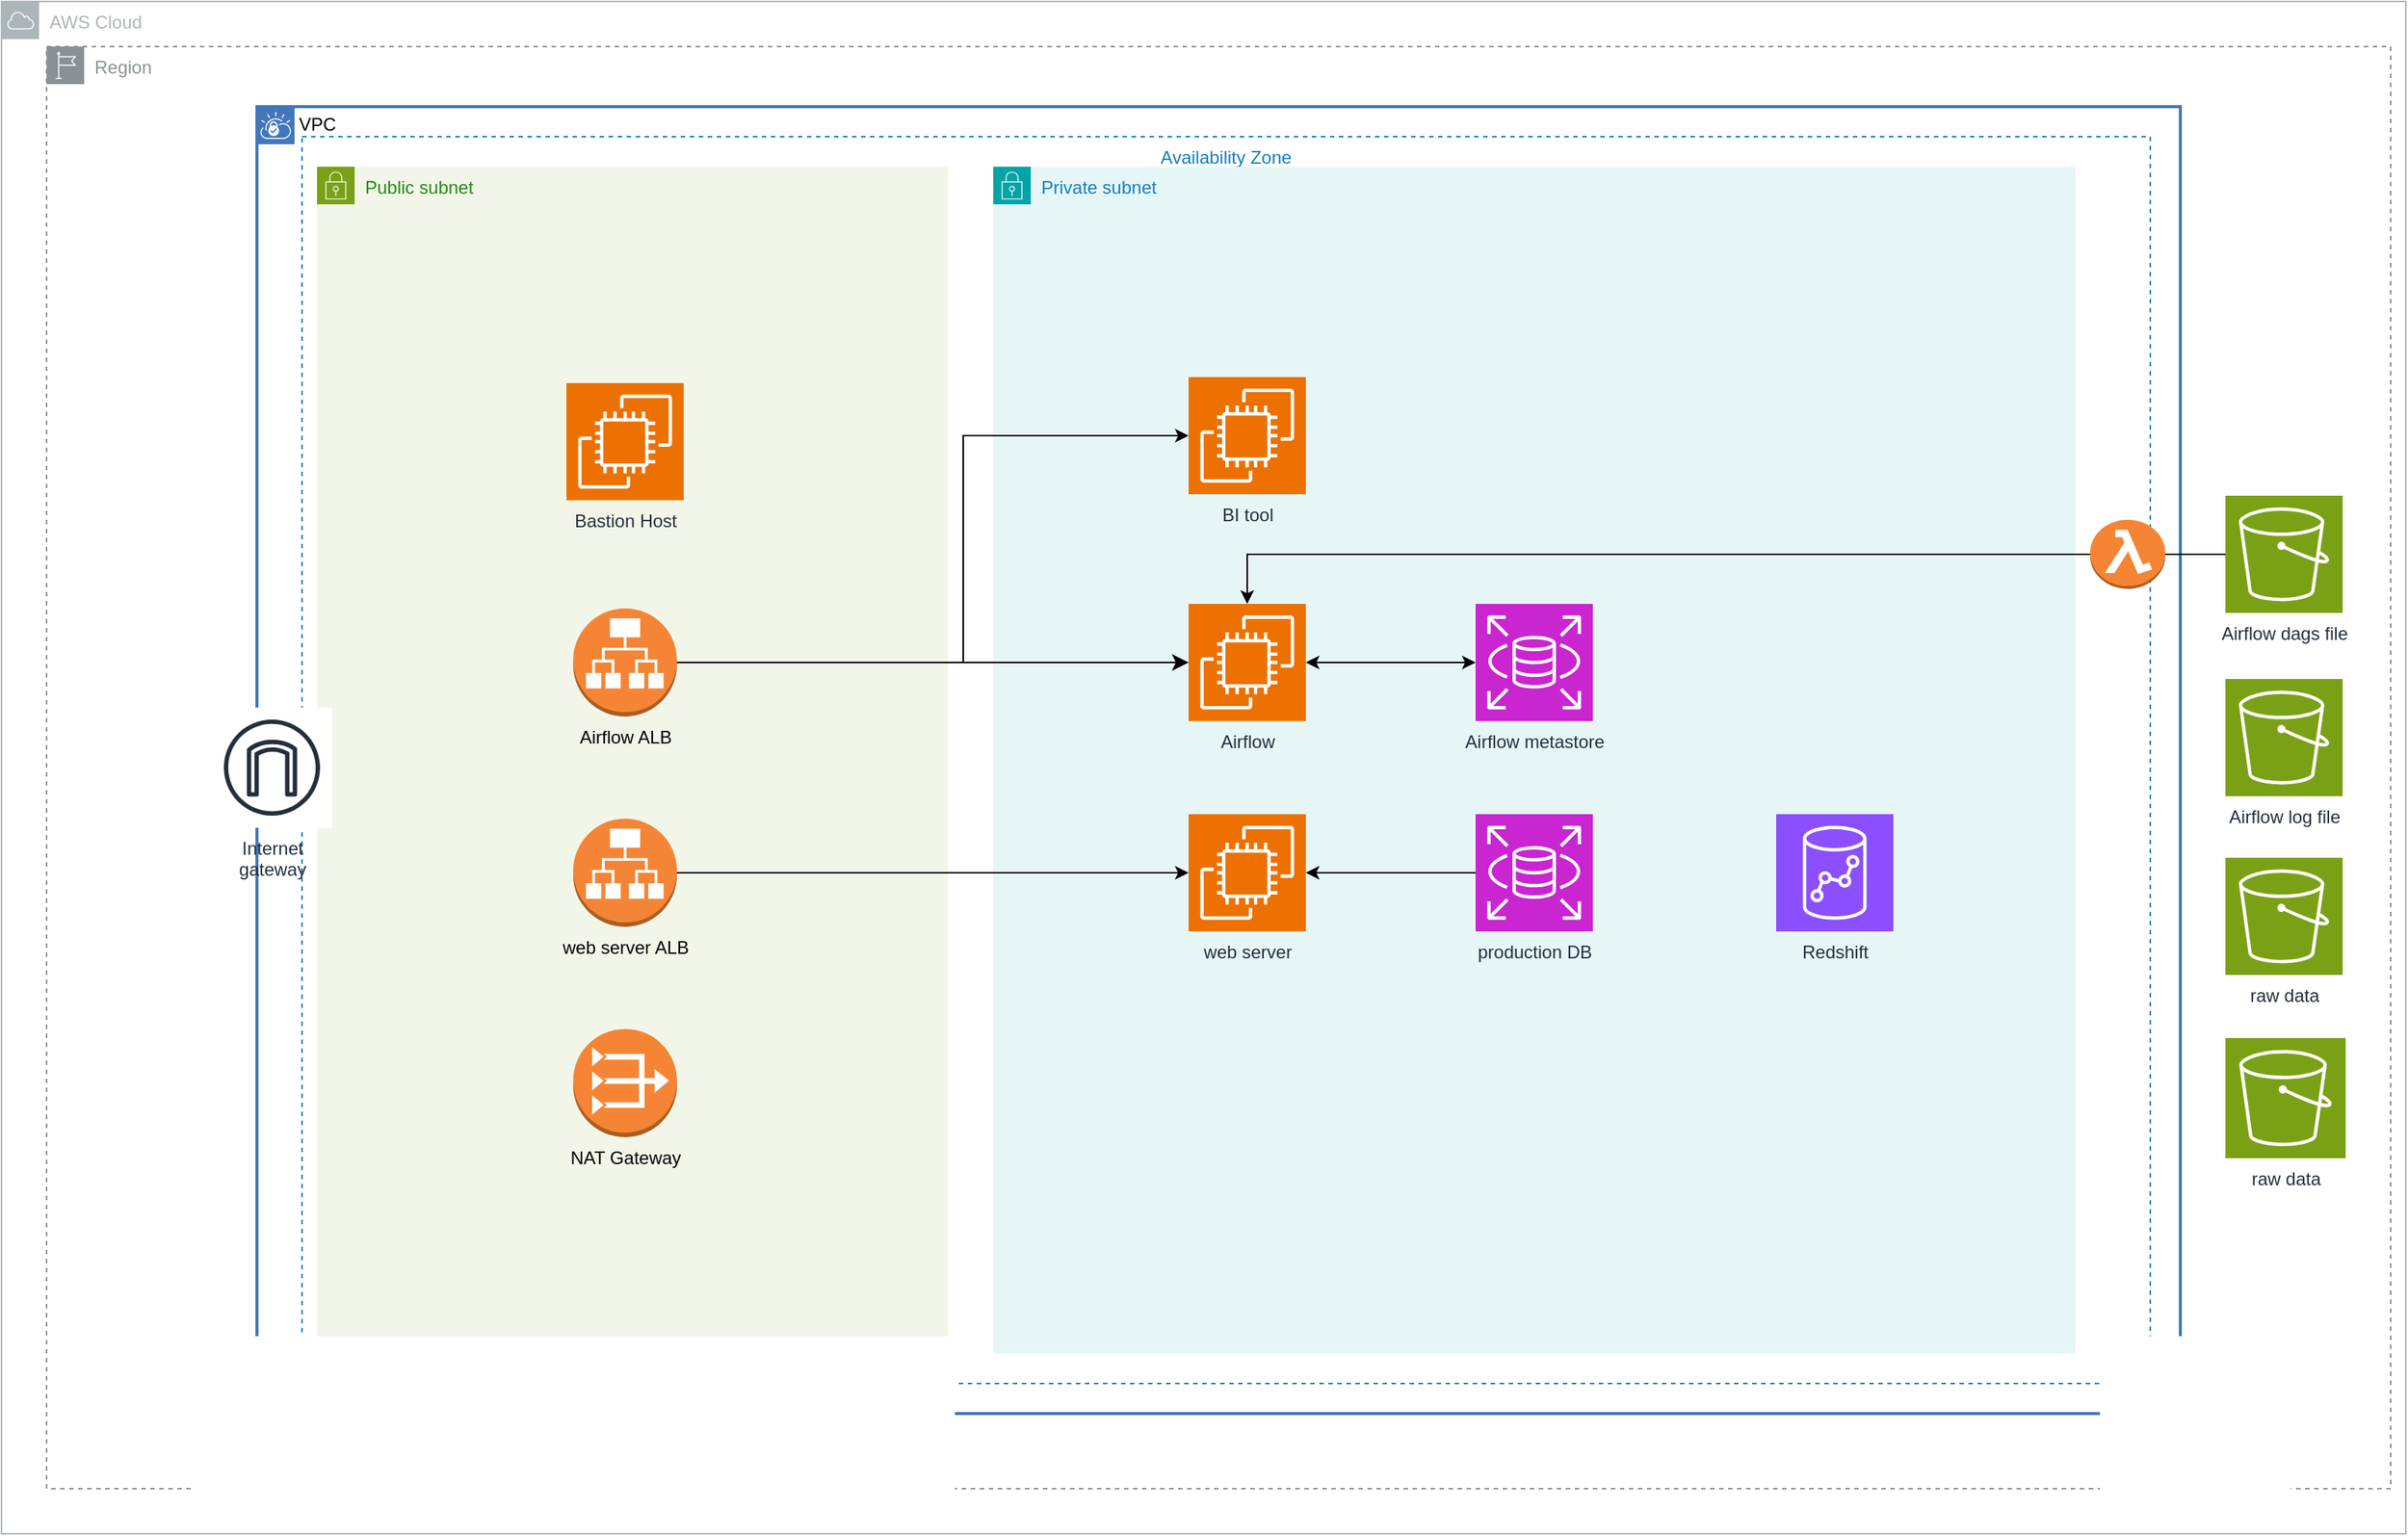 <mxfile version="24.7.8">
  <diagram name="페이지-1" id="6lUCe_v6X9mJIw6cbC5I">
    <mxGraphModel dx="1793" dy="1520" grid="1" gridSize="10" guides="1" tooltips="1" connect="1" arrows="1" fold="1" page="1" pageScale="1" pageWidth="827" pageHeight="1169" math="0" shadow="0">
      <root>
        <mxCell id="0" />
        <mxCell id="1" parent="0" />
        <mxCell id="QU1-9Xz_c85mlIL20-NH-65" value="VPC" style="shape=mxgraph.ibm.box;prType=vpc;fontStyle=0;verticalAlign=top;align=left;spacingLeft=32;spacingTop=4;fillColor=none;rounded=0;whiteSpace=wrap;html=1;strokeColor=#4376BB;strokeWidth=2;dashed=0;container=1;spacing=-4;collapsible=0;expand=0;recursiveResize=0;" parent="1" vertex="1">
          <mxGeometry x="200" y="180" width="1280" height="870" as="geometry" />
        </mxCell>
        <mxCell id="QU1-9Xz_c85mlIL20-NH-64" value="Availability Zone" style="fillColor=none;strokeColor=#147EBA;dashed=1;verticalAlign=top;fontStyle=0;fontColor=#147EBA;whiteSpace=wrap;html=1;" parent="1" vertex="1">
          <mxGeometry x="230" y="200" width="1230" height="830" as="geometry" />
        </mxCell>
        <mxCell id="QU1-9Xz_c85mlIL20-NH-62" value="AWS Cloud" style="sketch=0;outlineConnect=0;gradientColor=none;html=1;whiteSpace=wrap;fontSize=12;fontStyle=0;shape=mxgraph.aws4.group;grIcon=mxgraph.aws4.group_aws_cloud;strokeColor=#AAB7B8;fillColor=none;verticalAlign=top;align=left;spacingLeft=30;fontColor=#AAB7B8;dashed=0;" parent="1" vertex="1">
          <mxGeometry x="30" y="110" width="1600" height="1020" as="geometry" />
        </mxCell>
        <mxCell id="QU1-9Xz_c85mlIL20-NH-19" value="Region" style="sketch=0;outlineConnect=0;gradientColor=none;html=1;whiteSpace=wrap;fontSize=12;fontStyle=0;shape=mxgraph.aws4.group;grIcon=mxgraph.aws4.group_region;strokeColor=#879196;fillColor=none;verticalAlign=top;align=left;spacingLeft=30;fontColor=#879196;dashed=1;" parent="1" vertex="1">
          <mxGeometry x="60" y="140" width="1560" height="960" as="geometry" />
        </mxCell>
        <mxCell id="QU1-9Xz_c85mlIL20-NH-9" value="Public subnet" style="points=[[0,0],[0.25,0],[0.5,0],[0.75,0],[1,0],[1,0.25],[1,0.5],[1,0.75],[1,1],[0.75,1],[0.5,1],[0.25,1],[0,1],[0,0.75],[0,0.5],[0,0.25]];outlineConnect=0;gradientColor=none;html=1;whiteSpace=wrap;fontSize=12;fontStyle=0;container=1;pointerEvents=0;collapsible=0;recursiveResize=0;shape=mxgraph.aws4.group;grIcon=mxgraph.aws4.group_security_group;grStroke=0;strokeColor=#7AA116;fillColor=#F2F6E8;verticalAlign=top;align=left;spacingLeft=30;fontColor=#248814;dashed=0;" parent="1" vertex="1">
          <mxGeometry x="240" y="220" width="420" height="790" as="geometry" />
        </mxCell>
        <mxCell id="QU1-9Xz_c85mlIL20-NH-6" value="NAT Gateway" style="outlineConnect=0;dashed=0;verticalLabelPosition=bottom;verticalAlign=top;align=center;html=1;shape=mxgraph.aws3.vpc_nat_gateway;fillColor=#F58534;gradientColor=none;" parent="QU1-9Xz_c85mlIL20-NH-9" vertex="1">
          <mxGeometry x="170.5" y="574" width="69" height="72" as="geometry" />
        </mxCell>
        <mxCell id="QU1-9Xz_c85mlIL20-NH-5" value="web server ALB" style="outlineConnect=0;dashed=0;verticalLabelPosition=bottom;verticalAlign=top;align=center;html=1;shape=mxgraph.aws3.application_load_balancer;fillColor=#F58536;gradientColor=none;" parent="QU1-9Xz_c85mlIL20-NH-9" vertex="1">
          <mxGeometry x="170.5" y="434" width="69" height="72" as="geometry" />
        </mxCell>
        <mxCell id="QU1-9Xz_c85mlIL20-NH-4" value="Airflow ALB" style="outlineConnect=0;dashed=0;verticalLabelPosition=bottom;verticalAlign=top;align=center;html=1;shape=mxgraph.aws3.application_load_balancer;fillColor=#F58534;gradientColor=none;" parent="QU1-9Xz_c85mlIL20-NH-9" vertex="1">
          <mxGeometry x="170.5" y="294" width="69" height="72" as="geometry" />
        </mxCell>
        <mxCell id="QU1-9Xz_c85mlIL20-NH-3" value="Bastion Host" style="sketch=0;points=[[0,0,0],[0.25,0,0],[0.5,0,0],[0.75,0,0],[1,0,0],[0,1,0],[0.25,1,0],[0.5,1,0],[0.75,1,0],[1,1,0],[0,0.25,0],[0,0.5,0],[0,0.75,0],[1,0.25,0],[1,0.5,0],[1,0.75,0]];outlineConnect=0;fontColor=#232F3E;fillColor=#ED7100;strokeColor=#ffffff;dashed=0;verticalLabelPosition=bottom;verticalAlign=top;align=center;html=1;fontSize=12;fontStyle=0;aspect=fixed;shape=mxgraph.aws4.resourceIcon;resIcon=mxgraph.aws4.ec2;" parent="QU1-9Xz_c85mlIL20-NH-9" vertex="1">
          <mxGeometry x="166" y="144" width="78" height="78" as="geometry" />
        </mxCell>
        <mxCell id="QU1-9Xz_c85mlIL20-NH-38" value="Internet&#xa;gateway" style="sketch=0;outlineConnect=0;fontColor=#232F3E;gradientColor=none;strokeColor=#232F3E;fillColor=#ffffff;dashed=0;verticalLabelPosition=bottom;verticalAlign=top;align=center;html=1;fontSize=12;fontStyle=0;aspect=fixed;shape=mxgraph.aws4.resourceIcon;resIcon=mxgraph.aws4.internet_gateway;" parent="QU1-9Xz_c85mlIL20-NH-9" vertex="1">
          <mxGeometry x="-70" y="360" width="80" height="80" as="geometry" />
        </mxCell>
        <mxCell id="QU1-9Xz_c85mlIL20-NH-10" value="Private subnet" style="points=[[0,0],[0.25,0],[0.5,0],[0.75,0],[1,0],[1,0.25],[1,0.5],[1,0.75],[1,1],[0.75,1],[0.5,1],[0.25,1],[0,1],[0,0.75],[0,0.5],[0,0.25]];outlineConnect=0;gradientColor=none;html=1;whiteSpace=wrap;fontSize=12;fontStyle=0;container=1;pointerEvents=0;collapsible=0;recursiveResize=0;shape=mxgraph.aws4.group;grIcon=mxgraph.aws4.group_security_group;grStroke=0;strokeColor=#00A4A6;fillColor=#E6F6F7;verticalAlign=top;align=left;spacingLeft=30;fontColor=#147EBA;dashed=0;" parent="1" vertex="1">
          <mxGeometry x="690" y="220" width="720" height="790" as="geometry" />
        </mxCell>
        <mxCell id="QU1-9Xz_c85mlIL20-NH-11" value="Airflow" style="sketch=0;points=[[0,0,0],[0.25,0,0],[0.5,0,0],[0.75,0,0],[1,0,0],[0,1,0],[0.25,1,0],[0.5,1,0],[0.75,1,0],[1,1,0],[0,0.25,0],[0,0.5,0],[0,0.75,0],[1,0.25,0],[1,0.5,0],[1,0.75,0]];outlineConnect=0;fontColor=#232F3E;fillColor=#ED7100;strokeColor=#ffffff;dashed=0;verticalLabelPosition=bottom;verticalAlign=top;align=center;html=1;fontSize=12;fontStyle=0;aspect=fixed;shape=mxgraph.aws4.resourceIcon;resIcon=mxgraph.aws4.ec2;" parent="QU1-9Xz_c85mlIL20-NH-10" vertex="1">
          <mxGeometry x="130" y="291" width="78" height="78" as="geometry" />
        </mxCell>
        <mxCell id="QU1-9Xz_c85mlIL20-NH-14" value="web server" style="sketch=0;points=[[0,0,0],[0.25,0,0],[0.5,0,0],[0.75,0,0],[1,0,0],[0,1,0],[0.25,1,0],[0.5,1,0],[0.75,1,0],[1,1,0],[0,0.25,0],[0,0.5,0],[0,0.75,0],[1,0.25,0],[1,0.5,0],[1,0.75,0]];outlineConnect=0;fontColor=#232F3E;fillColor=#ED7100;strokeColor=#ffffff;dashed=0;verticalLabelPosition=bottom;verticalAlign=top;align=center;html=1;fontSize=12;fontStyle=0;aspect=fixed;shape=mxgraph.aws4.resourceIcon;resIcon=mxgraph.aws4.ec2;" parent="QU1-9Xz_c85mlIL20-NH-10" vertex="1">
          <mxGeometry x="130" y="431" width="78" height="78" as="geometry" />
        </mxCell>
        <mxCell id="QU1-9Xz_c85mlIL20-NH-15" value="Airflow metastore" style="sketch=0;points=[[0,0,0],[0.25,0,0],[0.5,0,0],[0.75,0,0],[1,0,0],[0,1,0],[0.25,1,0],[0.5,1,0],[0.75,1,0],[1,1,0],[0,0.25,0],[0,0.5,0],[0,0.75,0],[1,0.25,0],[1,0.5,0],[1,0.75,0]];outlineConnect=0;fontColor=#232F3E;fillColor=#C925D1;strokeColor=#ffffff;dashed=0;verticalLabelPosition=bottom;verticalAlign=top;align=center;html=1;fontSize=12;fontStyle=0;aspect=fixed;shape=mxgraph.aws4.resourceIcon;resIcon=mxgraph.aws4.rds;" parent="QU1-9Xz_c85mlIL20-NH-10" vertex="1">
          <mxGeometry x="321" y="291" width="78" height="78" as="geometry" />
        </mxCell>
        <mxCell id="QU1-9Xz_c85mlIL20-NH-17" value="production DB" style="sketch=0;points=[[0,0,0],[0.25,0,0],[0.5,0,0],[0.75,0,0],[1,0,0],[0,1,0],[0.25,1,0],[0.5,1,0],[0.75,1,0],[1,1,0],[0,0.25,0],[0,0.5,0],[0,0.75,0],[1,0.25,0],[1,0.5,0],[1,0.75,0]];outlineConnect=0;fontColor=#232F3E;fillColor=#C925D1;strokeColor=#ffffff;dashed=0;verticalLabelPosition=bottom;verticalAlign=top;align=center;html=1;fontSize=12;fontStyle=0;aspect=fixed;shape=mxgraph.aws4.resourceIcon;resIcon=mxgraph.aws4.rds;" parent="QU1-9Xz_c85mlIL20-NH-10" vertex="1">
          <mxGeometry x="321" y="431" width="78" height="78" as="geometry" />
        </mxCell>
        <mxCell id="QU1-9Xz_c85mlIL20-NH-18" value="Redshift" style="sketch=0;points=[[0,0,0],[0.25,0,0],[0.5,0,0],[0.75,0,0],[1,0,0],[0,1,0],[0.25,1,0],[0.5,1,0],[0.75,1,0],[1,1,0],[0,0.25,0],[0,0.5,0],[0,0.75,0],[1,0.25,0],[1,0.5,0],[1,0.75,0]];outlineConnect=0;fontColor=#232F3E;fillColor=#8C4FFF;strokeColor=#ffffff;dashed=0;verticalLabelPosition=bottom;verticalAlign=top;align=center;html=1;fontSize=12;fontStyle=0;aspect=fixed;shape=mxgraph.aws4.resourceIcon;resIcon=mxgraph.aws4.redshift;" parent="QU1-9Xz_c85mlIL20-NH-10" vertex="1">
          <mxGeometry x="521" y="431" width="78" height="78" as="geometry" />
        </mxCell>
        <mxCell id="QU1-9Xz_c85mlIL20-NH-13" value="BI tool" style="sketch=0;points=[[0,0,0],[0.25,0,0],[0.5,0,0],[0.75,0,0],[1,0,0],[0,1,0],[0.25,1,0],[0.5,1,0],[0.75,1,0],[1,1,0],[0,0.25,0],[0,0.5,0],[0,0.75,0],[1,0.25,0],[1,0.5,0],[1,0.75,0]];outlineConnect=0;fontColor=#232F3E;fillColor=#ED7100;strokeColor=#ffffff;dashed=0;verticalLabelPosition=bottom;verticalAlign=top;align=center;html=1;fontSize=12;fontStyle=0;aspect=fixed;shape=mxgraph.aws4.resourceIcon;resIcon=mxgraph.aws4.ec2;" parent="QU1-9Xz_c85mlIL20-NH-10" vertex="1">
          <mxGeometry x="130" y="140" width="78" height="78" as="geometry" />
        </mxCell>
        <mxCell id="QU1-9Xz_c85mlIL20-NH-43" style="edgeStyle=orthogonalEdgeStyle;rounded=0;orthogonalLoop=1;jettySize=auto;html=1;exitX=0;exitY=0.5;exitDx=0;exitDy=0;exitPerimeter=0;entryX=1;entryY=0.5;entryDx=0;entryDy=0;entryPerimeter=0;" parent="QU1-9Xz_c85mlIL20-NH-10" source="QU1-9Xz_c85mlIL20-NH-17" target="QU1-9Xz_c85mlIL20-NH-14" edge="1">
          <mxGeometry relative="1" as="geometry" />
        </mxCell>
        <mxCell id="QU1-9Xz_c85mlIL20-NH-54" value="" style="endArrow=classic;startArrow=classic;html=1;rounded=0;" parent="QU1-9Xz_c85mlIL20-NH-10" source="QU1-9Xz_c85mlIL20-NH-11" target="QU1-9Xz_c85mlIL20-NH-15" edge="1">
          <mxGeometry width="50" height="50" relative="1" as="geometry">
            <mxPoint x="510" y="440" as="sourcePoint" />
            <mxPoint x="560" y="390" as="targetPoint" />
          </mxGeometry>
        </mxCell>
        <mxCell id="QU1-9Xz_c85mlIL20-NH-26" style="edgeStyle=orthogonalEdgeStyle;rounded=0;orthogonalLoop=1;jettySize=auto;html=1;exitX=1;exitY=0.5;exitDx=0;exitDy=0;exitPerimeter=0;entryX=0;entryY=0.5;entryDx=0;entryDy=0;entryPerimeter=0;" parent="1" source="QU1-9Xz_c85mlIL20-NH-5" target="QU1-9Xz_c85mlIL20-NH-14" edge="1">
          <mxGeometry relative="1" as="geometry" />
        </mxCell>
        <mxCell id="QU1-9Xz_c85mlIL20-NH-40" style="edgeStyle=orthogonalEdgeStyle;rounded=0;orthogonalLoop=1;jettySize=auto;html=1;exitX=1;exitY=0.5;exitDx=0;exitDy=0;exitPerimeter=0;entryX=0;entryY=0.5;entryDx=0;entryDy=0;entryPerimeter=0;" parent="1" source="QU1-9Xz_c85mlIL20-NH-4" target="QU1-9Xz_c85mlIL20-NH-13" edge="1">
          <mxGeometry relative="1" as="geometry">
            <Array as="points">
              <mxPoint x="670" y="550" />
              <mxPoint x="670" y="399" />
            </Array>
          </mxGeometry>
        </mxCell>
        <mxCell id="QU1-9Xz_c85mlIL20-NH-46" value="raw data" style="sketch=0;points=[[0,0,0],[0.25,0,0],[0.5,0,0],[0.75,0,0],[1,0,0],[0,1,0],[0.25,1,0],[0.5,1,0],[0.75,1,0],[1,1,0],[0,0.25,0],[0,0.5,0],[0,0.75,0],[1,0.25,0],[1,0.5,0],[1,0.75,0]];outlineConnect=0;fontColor=#232F3E;fillColor=#7AA116;strokeColor=#ffffff;dashed=0;verticalLabelPosition=bottom;verticalAlign=top;align=center;html=1;fontSize=12;fontStyle=0;aspect=fixed;shape=mxgraph.aws4.resourceIcon;resIcon=mxgraph.aws4.s3;" parent="1" vertex="1">
          <mxGeometry x="1510" y="800" width="80" height="80" as="geometry" />
        </mxCell>
        <mxCell id="QU1-9Xz_c85mlIL20-NH-67" style="edgeStyle=orthogonalEdgeStyle;rounded=0;orthogonalLoop=1;jettySize=auto;html=1;exitX=0;exitY=0.5;exitDx=0;exitDy=0;exitPerimeter=0;entryX=0.5;entryY=0;entryDx=0;entryDy=0;entryPerimeter=0;" parent="1" source="QU1-9Xz_c85mlIL20-NH-47" target="QU1-9Xz_c85mlIL20-NH-11" edge="1">
          <mxGeometry relative="1" as="geometry" />
        </mxCell>
        <mxCell id="QU1-9Xz_c85mlIL20-NH-47" value="Airflow dags file" style="sketch=0;points=[[0,0,0],[0.25,0,0],[0.5,0,0],[0.75,0,0],[1,0,0],[0,1,0],[0.25,1,0],[0.5,1,0],[0.75,1,0],[1,1,0],[0,0.25,0],[0,0.5,0],[0,0.75,0],[1,0.25,0],[1,0.5,0],[1,0.75,0]];outlineConnect=0;fontColor=#232F3E;fillColor=#7AA116;strokeColor=#ffffff;dashed=0;verticalLabelPosition=bottom;verticalAlign=top;align=center;html=1;fontSize=12;fontStyle=0;aspect=fixed;shape=mxgraph.aws4.resourceIcon;resIcon=mxgraph.aws4.s3;" parent="1" vertex="1">
          <mxGeometry x="1510" y="439" width="78" height="78" as="geometry" />
        </mxCell>
        <mxCell id="QU1-9Xz_c85mlIL20-NH-48" value="Airflow log file" style="sketch=0;points=[[0,0,0],[0.25,0,0],[0.5,0,0],[0.75,0,0],[1,0,0],[0,1,0],[0.25,1,0],[0.5,1,0],[0.75,1,0],[1,1,0],[0,0.25,0],[0,0.5,0],[0,0.75,0],[1,0.25,0],[1,0.5,0],[1,0.75,0]];outlineConnect=0;fontColor=#232F3E;fillColor=#7AA116;strokeColor=#ffffff;dashed=0;verticalLabelPosition=bottom;verticalAlign=top;align=center;html=1;fontSize=12;fontStyle=0;aspect=fixed;shape=mxgraph.aws4.resourceIcon;resIcon=mxgraph.aws4.s3;" parent="1" vertex="1">
          <mxGeometry x="1510" y="561" width="78" height="78" as="geometry" />
        </mxCell>
        <mxCell id="QU1-9Xz_c85mlIL20-NH-49" value="raw data" style="sketch=0;points=[[0,0,0],[0.25,0,0],[0.5,0,0],[0.75,0,0],[1,0,0],[0,1,0],[0.25,1,0],[0.5,1,0],[0.75,1,0],[1,1,0],[0,0.25,0],[0,0.5,0],[0,0.75,0],[1,0.25,0],[1,0.5,0],[1,0.75,0]];outlineConnect=0;fontColor=#232F3E;fillColor=#7AA116;strokeColor=#ffffff;dashed=0;verticalLabelPosition=bottom;verticalAlign=top;align=center;html=1;fontSize=12;fontStyle=0;aspect=fixed;shape=mxgraph.aws4.resourceIcon;resIcon=mxgraph.aws4.s3;" parent="1" vertex="1">
          <mxGeometry x="1510" y="680" width="78" height="78" as="geometry" />
        </mxCell>
        <mxCell id="QU1-9Xz_c85mlIL20-NH-51" value="" style="outlineConnect=0;dashed=0;verticalLabelPosition=bottom;verticalAlign=top;align=center;html=1;shape=mxgraph.aws3.lambda_function;fillColor=#F58534;gradientColor=none;" parent="1" vertex="1">
          <mxGeometry x="1420" y="455" width="50" height="46" as="geometry" />
        </mxCell>
        <mxCell id="3Mw_jPz-J-qDHJIwt6Fw-2" style="edgeStyle=none;curved=1;rounded=0;orthogonalLoop=1;jettySize=auto;html=1;exitX=1;exitY=0.5;exitDx=0;exitDy=0;exitPerimeter=0;fontSize=12;startSize=8;endSize=8;" edge="1" parent="1" source="QU1-9Xz_c85mlIL20-NH-4" target="QU1-9Xz_c85mlIL20-NH-11">
          <mxGeometry relative="1" as="geometry" />
        </mxCell>
      </root>
    </mxGraphModel>
  </diagram>
</mxfile>
